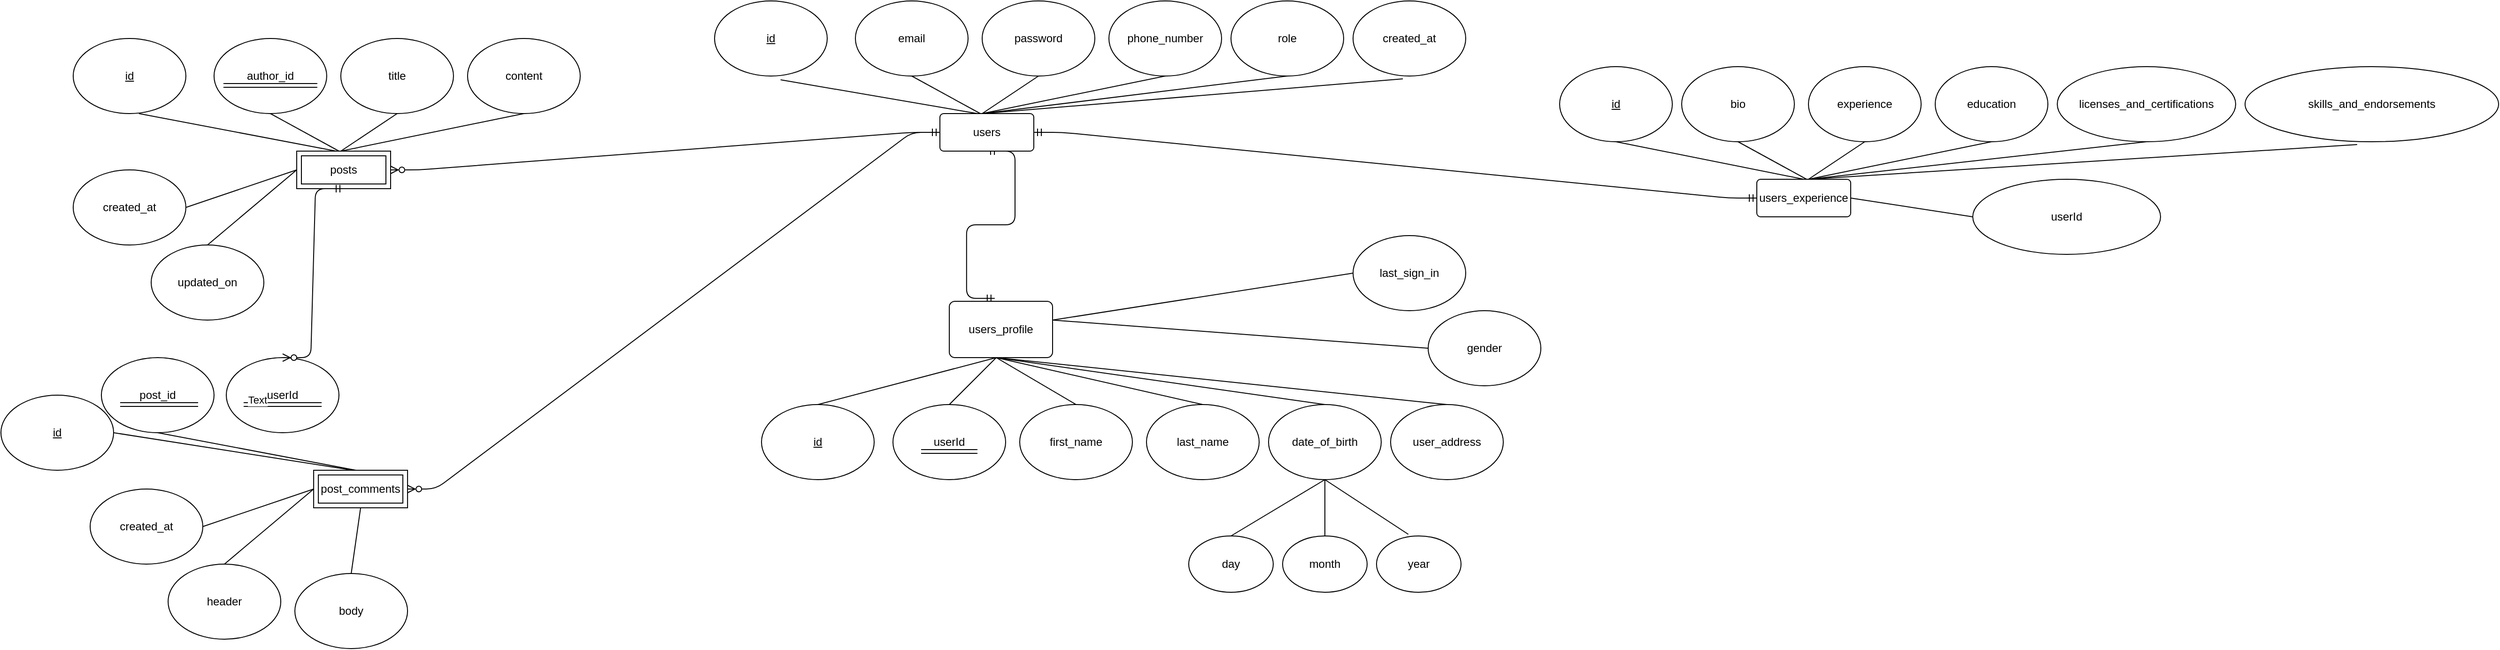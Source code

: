<mxfile version="14.8.0" type="github">
  <diagram id="6q4tsU580tilYGmx1aum" name="Page-1">
    <mxGraphModel dx="3133" dy="1253" grid="1" gridSize="10" guides="1" tooltips="1" connect="1" arrows="1" fold="1" page="1" pageScale="1" pageWidth="850" pageHeight="1100" math="0" shadow="0">
      <root>
        <mxCell id="0" />
        <mxCell id="1" parent="0" />
        <mxCell id="iszLBZIuRHCZ7AVI4ITR-2" value="&lt;u&gt;id&lt;/u&gt;" style="ellipse;whiteSpace=wrap;html=1;" vertex="1" parent="1">
          <mxGeometry x="20" y="80" width="120" height="80" as="geometry" />
        </mxCell>
        <mxCell id="iszLBZIuRHCZ7AVI4ITR-3" value="email" style="ellipse;whiteSpace=wrap;html=1;" vertex="1" parent="1">
          <mxGeometry x="170" y="80" width="120" height="80" as="geometry" />
        </mxCell>
        <mxCell id="iszLBZIuRHCZ7AVI4ITR-4" value="phone_number" style="ellipse;whiteSpace=wrap;html=1;" vertex="1" parent="1">
          <mxGeometry x="440" y="80" width="120" height="80" as="geometry" />
        </mxCell>
        <mxCell id="iszLBZIuRHCZ7AVI4ITR-5" value="password" style="ellipse;whiteSpace=wrap;html=1;" vertex="1" parent="1">
          <mxGeometry x="305" y="80" width="120" height="80" as="geometry" />
        </mxCell>
        <mxCell id="iszLBZIuRHCZ7AVI4ITR-6" value="role" style="ellipse;whiteSpace=wrap;html=1;" vertex="1" parent="1">
          <mxGeometry x="570" y="80" width="120" height="80" as="geometry" />
        </mxCell>
        <mxCell id="iszLBZIuRHCZ7AVI4ITR-7" value="created_at" style="ellipse;whiteSpace=wrap;html=1;" vertex="1" parent="1">
          <mxGeometry x="700" y="80" width="120" height="80" as="geometry" />
        </mxCell>
        <mxCell id="iszLBZIuRHCZ7AVI4ITR-10" value="" style="endArrow=none;html=1;entryX=0.586;entryY=1.05;entryDx=0;entryDy=0;entryPerimeter=0;" edge="1" parent="1" target="iszLBZIuRHCZ7AVI4ITR-2">
          <mxGeometry width="50" height="50" relative="1" as="geometry">
            <mxPoint x="300" y="200" as="sourcePoint" />
            <mxPoint x="350" y="150" as="targetPoint" />
          </mxGeometry>
        </mxCell>
        <mxCell id="iszLBZIuRHCZ7AVI4ITR-11" value="" style="endArrow=none;html=1;entryX=0.5;entryY=1;entryDx=0;entryDy=0;" edge="1" parent="1" target="iszLBZIuRHCZ7AVI4ITR-3">
          <mxGeometry width="50" height="50" relative="1" as="geometry">
            <mxPoint x="303.04" y="200" as="sourcePoint" />
            <mxPoint x="110.0" y="165.04" as="targetPoint" />
          </mxGeometry>
        </mxCell>
        <mxCell id="iszLBZIuRHCZ7AVI4ITR-12" value="" style="endArrow=none;html=1;entryX=0.5;entryY=1;entryDx=0;entryDy=0;" edge="1" parent="1" target="iszLBZIuRHCZ7AVI4ITR-5">
          <mxGeometry width="50" height="50" relative="1" as="geometry">
            <mxPoint x="305.0" y="200" as="sourcePoint" />
            <mxPoint x="231.96" y="160" as="targetPoint" />
          </mxGeometry>
        </mxCell>
        <mxCell id="iszLBZIuRHCZ7AVI4ITR-13" value="" style="endArrow=none;html=1;entryX=0.5;entryY=1;entryDx=0;entryDy=0;" edge="1" parent="1" target="iszLBZIuRHCZ7AVI4ITR-4">
          <mxGeometry width="50" height="50" relative="1" as="geometry">
            <mxPoint x="305" y="200" as="sourcePoint" />
            <mxPoint x="365" y="160" as="targetPoint" />
          </mxGeometry>
        </mxCell>
        <mxCell id="iszLBZIuRHCZ7AVI4ITR-14" value="" style="endArrow=none;html=1;entryX=0.5;entryY=1;entryDx=0;entryDy=0;" edge="1" parent="1" target="iszLBZIuRHCZ7AVI4ITR-6">
          <mxGeometry width="50" height="50" relative="1" as="geometry">
            <mxPoint x="305" y="200" as="sourcePoint" />
            <mxPoint x="500" y="160" as="targetPoint" />
          </mxGeometry>
        </mxCell>
        <mxCell id="iszLBZIuRHCZ7AVI4ITR-15" value="" style="endArrow=none;html=1;entryX=0.442;entryY=1.038;entryDx=0;entryDy=0;entryPerimeter=0;" edge="1" parent="1" target="iszLBZIuRHCZ7AVI4ITR-7">
          <mxGeometry width="50" height="50" relative="1" as="geometry">
            <mxPoint x="305" y="200" as="sourcePoint" />
            <mxPoint x="630" y="160" as="targetPoint" />
          </mxGeometry>
        </mxCell>
        <mxCell id="iszLBZIuRHCZ7AVI4ITR-16" value="&lt;u&gt;id&lt;/u&gt;" style="ellipse;whiteSpace=wrap;html=1;" vertex="1" parent="1">
          <mxGeometry x="920" y="150" width="120" height="80" as="geometry" />
        </mxCell>
        <mxCell id="iszLBZIuRHCZ7AVI4ITR-18" value="bio" style="ellipse;whiteSpace=wrap;html=1;" vertex="1" parent="1">
          <mxGeometry x="1050" y="150" width="120" height="80" as="geometry" />
        </mxCell>
        <mxCell id="iszLBZIuRHCZ7AVI4ITR-19" value="education" style="ellipse;whiteSpace=wrap;html=1;" vertex="1" parent="1">
          <mxGeometry x="1320" y="150" width="120" height="80" as="geometry" />
        </mxCell>
        <mxCell id="iszLBZIuRHCZ7AVI4ITR-20" value="experience" style="ellipse;whiteSpace=wrap;html=1;" vertex="1" parent="1">
          <mxGeometry x="1185" y="150" width="120" height="80" as="geometry" />
        </mxCell>
        <mxCell id="iszLBZIuRHCZ7AVI4ITR-21" value="licenses_and_certifications" style="ellipse;whiteSpace=wrap;html=1;" vertex="1" parent="1">
          <mxGeometry x="1450" y="150" width="190" height="80" as="geometry" />
        </mxCell>
        <mxCell id="iszLBZIuRHCZ7AVI4ITR-22" value="skills_and_endorsements" style="ellipse;whiteSpace=wrap;html=1;" vertex="1" parent="1">
          <mxGeometry x="1650" y="150" width="270" height="80" as="geometry" />
        </mxCell>
        <mxCell id="iszLBZIuRHCZ7AVI4ITR-23" value="" style="endArrow=none;html=1;entryX=0.5;entryY=1;entryDx=0;entryDy=0;" edge="1" parent="1" target="iszLBZIuRHCZ7AVI4ITR-16">
          <mxGeometry width="50" height="50" relative="1" as="geometry">
            <mxPoint x="1180" y="270" as="sourcePoint" />
            <mxPoint x="980" y="230" as="targetPoint" />
          </mxGeometry>
        </mxCell>
        <mxCell id="iszLBZIuRHCZ7AVI4ITR-24" value="" style="endArrow=none;html=1;entryX=0.5;entryY=1;entryDx=0;entryDy=0;" edge="1" parent="1" target="iszLBZIuRHCZ7AVI4ITR-18">
          <mxGeometry width="50" height="50" relative="1" as="geometry">
            <mxPoint x="1183.04" y="270" as="sourcePoint" />
            <mxPoint x="990" y="235.04" as="targetPoint" />
          </mxGeometry>
        </mxCell>
        <mxCell id="iszLBZIuRHCZ7AVI4ITR-25" value="" style="endArrow=none;html=1;entryX=0.5;entryY=1;entryDx=0;entryDy=0;" edge="1" parent="1" target="iszLBZIuRHCZ7AVI4ITR-20">
          <mxGeometry width="50" height="50" relative="1" as="geometry">
            <mxPoint x="1185" y="270" as="sourcePoint" />
            <mxPoint x="1111.96" y="230" as="targetPoint" />
          </mxGeometry>
        </mxCell>
        <mxCell id="iszLBZIuRHCZ7AVI4ITR-26" value="" style="endArrow=none;html=1;entryX=0.5;entryY=1;entryDx=0;entryDy=0;" edge="1" parent="1" target="iszLBZIuRHCZ7AVI4ITR-19">
          <mxGeometry width="50" height="50" relative="1" as="geometry">
            <mxPoint x="1185" y="270" as="sourcePoint" />
            <mxPoint x="1245" y="230" as="targetPoint" />
          </mxGeometry>
        </mxCell>
        <mxCell id="iszLBZIuRHCZ7AVI4ITR-27" value="" style="endArrow=none;html=1;entryX=0.5;entryY=1;entryDx=0;entryDy=0;" edge="1" parent="1" target="iszLBZIuRHCZ7AVI4ITR-21">
          <mxGeometry width="50" height="50" relative="1" as="geometry">
            <mxPoint x="1185" y="270" as="sourcePoint" />
            <mxPoint x="1380" y="230" as="targetPoint" />
          </mxGeometry>
        </mxCell>
        <mxCell id="iszLBZIuRHCZ7AVI4ITR-28" value="" style="endArrow=none;html=1;entryX=0.442;entryY=1.038;entryDx=0;entryDy=0;entryPerimeter=0;" edge="1" parent="1" target="iszLBZIuRHCZ7AVI4ITR-22">
          <mxGeometry width="50" height="50" relative="1" as="geometry">
            <mxPoint x="1185" y="270" as="sourcePoint" />
            <mxPoint x="1510" y="230" as="targetPoint" />
          </mxGeometry>
        </mxCell>
        <mxCell id="iszLBZIuRHCZ7AVI4ITR-29" value="userId" style="ellipse;whiteSpace=wrap;html=1;" vertex="1" parent="1">
          <mxGeometry x="1360" y="270" width="200" height="80" as="geometry" />
        </mxCell>
        <mxCell id="iszLBZIuRHCZ7AVI4ITR-32" value="" style="endArrow=none;html=1;entryX=0;entryY=0.5;entryDx=0;entryDy=0;exitX=1;exitY=0.5;exitDx=0;exitDy=0;" edge="1" parent="1" source="iszLBZIuRHCZ7AVI4ITR-80" target="iszLBZIuRHCZ7AVI4ITR-29">
          <mxGeometry width="50" height="50" relative="1" as="geometry">
            <mxPoint x="1240.0" y="310" as="sourcePoint" />
            <mxPoint x="1290" y="270" as="targetPoint" />
          </mxGeometry>
        </mxCell>
        <mxCell id="iszLBZIuRHCZ7AVI4ITR-36" value="&lt;u&gt;id&lt;/u&gt;" style="ellipse;whiteSpace=wrap;html=1;" vertex="1" parent="1">
          <mxGeometry x="70" y="510" width="120" height="80" as="geometry" />
        </mxCell>
        <mxCell id="iszLBZIuRHCZ7AVI4ITR-37" value="userId" style="ellipse;whiteSpace=wrap;html=1;" vertex="1" parent="1">
          <mxGeometry x="210" y="510" width="120" height="80" as="geometry" />
        </mxCell>
        <mxCell id="iszLBZIuRHCZ7AVI4ITR-38" value="last_name" style="ellipse;whiteSpace=wrap;html=1;" vertex="1" parent="1">
          <mxGeometry x="480" y="510" width="120" height="80" as="geometry" />
        </mxCell>
        <mxCell id="iszLBZIuRHCZ7AVI4ITR-39" value="first_name" style="ellipse;whiteSpace=wrap;html=1;" vertex="1" parent="1">
          <mxGeometry x="345" y="510" width="120" height="80" as="geometry" />
        </mxCell>
        <mxCell id="iszLBZIuRHCZ7AVI4ITR-40" value="date_of_birth" style="ellipse;whiteSpace=wrap;html=1;" vertex="1" parent="1">
          <mxGeometry x="610" y="510" width="120" height="80" as="geometry" />
        </mxCell>
        <mxCell id="iszLBZIuRHCZ7AVI4ITR-41" value="user_address" style="ellipse;whiteSpace=wrap;html=1;" vertex="1" parent="1">
          <mxGeometry x="740" y="510" width="120" height="80" as="geometry" />
        </mxCell>
        <mxCell id="iszLBZIuRHCZ7AVI4ITR-42" value="" style="endArrow=none;html=1;entryX=0.5;entryY=0;entryDx=0;entryDy=0;exitX=0.5;exitY=1;exitDx=0;exitDy=0;" edge="1" parent="1" target="iszLBZIuRHCZ7AVI4ITR-36">
          <mxGeometry width="50" height="50" relative="1" as="geometry">
            <mxPoint x="320" y="460" as="sourcePoint" />
            <mxPoint x="390" y="580" as="targetPoint" />
          </mxGeometry>
        </mxCell>
        <mxCell id="iszLBZIuRHCZ7AVI4ITR-43" value="" style="endArrow=none;html=1;entryX=0.5;entryY=1;entryDx=0;entryDy=0;exitX=0.5;exitY=0;exitDx=0;exitDy=0;" edge="1" parent="1" source="iszLBZIuRHCZ7AVI4ITR-37">
          <mxGeometry width="50" height="50" relative="1" as="geometry">
            <mxPoint x="343.04" y="630" as="sourcePoint" />
            <mxPoint x="320" y="460" as="targetPoint" />
          </mxGeometry>
        </mxCell>
        <mxCell id="iszLBZIuRHCZ7AVI4ITR-44" value="" style="endArrow=none;html=1;entryX=0.5;entryY=0;entryDx=0;entryDy=0;exitX=0.5;exitY=1;exitDx=0;exitDy=0;" edge="1" parent="1" target="iszLBZIuRHCZ7AVI4ITR-39">
          <mxGeometry width="50" height="50" relative="1" as="geometry">
            <mxPoint x="320" y="460" as="sourcePoint" />
            <mxPoint x="271.96" y="590" as="targetPoint" />
          </mxGeometry>
        </mxCell>
        <mxCell id="iszLBZIuRHCZ7AVI4ITR-45" value="" style="endArrow=none;html=1;entryX=0.5;entryY=0;entryDx=0;entryDy=0;" edge="1" parent="1" target="iszLBZIuRHCZ7AVI4ITR-38">
          <mxGeometry width="50" height="50" relative="1" as="geometry">
            <mxPoint x="320" y="460" as="sourcePoint" />
            <mxPoint x="405" y="590" as="targetPoint" />
          </mxGeometry>
        </mxCell>
        <mxCell id="iszLBZIuRHCZ7AVI4ITR-46" value="" style="endArrow=none;html=1;entryX=0.5;entryY=0;entryDx=0;entryDy=0;exitX=0.5;exitY=1;exitDx=0;exitDy=0;" edge="1" parent="1" target="iszLBZIuRHCZ7AVI4ITR-40">
          <mxGeometry width="50" height="50" relative="1" as="geometry">
            <mxPoint x="320" y="460" as="sourcePoint" />
            <mxPoint x="540" y="590" as="targetPoint" />
          </mxGeometry>
        </mxCell>
        <mxCell id="iszLBZIuRHCZ7AVI4ITR-47" value="" style="endArrow=none;html=1;entryX=0.5;entryY=0;entryDx=0;entryDy=0;exitX=0.5;exitY=1;exitDx=0;exitDy=0;" edge="1" parent="1" target="iszLBZIuRHCZ7AVI4ITR-41">
          <mxGeometry width="50" height="50" relative="1" as="geometry">
            <mxPoint x="320" y="460" as="sourcePoint" />
            <mxPoint x="670" y="590" as="targetPoint" />
          </mxGeometry>
        </mxCell>
        <mxCell id="iszLBZIuRHCZ7AVI4ITR-49" value="" style="shape=link;html=1;" edge="1" parent="1">
          <mxGeometry width="100" relative="1" as="geometry">
            <mxPoint x="240" y="560" as="sourcePoint" />
            <mxPoint x="300" y="560" as="targetPoint" />
          </mxGeometry>
        </mxCell>
        <mxCell id="iszLBZIuRHCZ7AVI4ITR-51" value="gender" style="ellipse;whiteSpace=wrap;html=1;" vertex="1" parent="1">
          <mxGeometry x="780" y="410" width="120" height="80" as="geometry" />
        </mxCell>
        <mxCell id="iszLBZIuRHCZ7AVI4ITR-52" value="" style="endArrow=none;html=1;entryX=0.5;entryY=0;entryDx=0;entryDy=0;exitX=1;exitY=0.5;exitDx=0;exitDy=0;" edge="1" parent="1">
          <mxGeometry width="50" height="50" relative="1" as="geometry">
            <mxPoint x="380" y="420" as="sourcePoint" />
            <mxPoint x="780" y="450" as="targetPoint" />
          </mxGeometry>
        </mxCell>
        <mxCell id="iszLBZIuRHCZ7AVI4ITR-53" value="last_sign_in" style="ellipse;whiteSpace=wrap;html=1;" vertex="1" parent="1">
          <mxGeometry x="700" y="330" width="120" height="80" as="geometry" />
        </mxCell>
        <mxCell id="iszLBZIuRHCZ7AVI4ITR-54" value="" style="endArrow=none;html=1;entryX=0;entryY=0.5;entryDx=0;entryDy=0;exitX=1;exitY=0.5;exitDx=0;exitDy=0;" edge="1" parent="1" target="iszLBZIuRHCZ7AVI4ITR-53">
          <mxGeometry width="50" height="50" relative="1" as="geometry">
            <mxPoint x="380" y="420" as="sourcePoint" />
            <mxPoint x="790" y="460" as="targetPoint" />
          </mxGeometry>
        </mxCell>
        <mxCell id="iszLBZIuRHCZ7AVI4ITR-55" value="day" style="ellipse;whiteSpace=wrap;html=1;" vertex="1" parent="1">
          <mxGeometry x="525" y="650" width="90" height="60" as="geometry" />
        </mxCell>
        <mxCell id="iszLBZIuRHCZ7AVI4ITR-56" value="year" style="ellipse;whiteSpace=wrap;html=1;" vertex="1" parent="1">
          <mxGeometry x="725" y="650" width="90" height="60" as="geometry" />
        </mxCell>
        <mxCell id="iszLBZIuRHCZ7AVI4ITR-57" value="month" style="ellipse;whiteSpace=wrap;html=1;" vertex="1" parent="1">
          <mxGeometry x="625" y="650" width="90" height="60" as="geometry" />
        </mxCell>
        <mxCell id="iszLBZIuRHCZ7AVI4ITR-58" value="" style="endArrow=none;html=1;entryX=0.5;entryY=1;entryDx=0;entryDy=0;exitX=0.5;exitY=0;exitDx=0;exitDy=0;" edge="1" parent="1" source="iszLBZIuRHCZ7AVI4ITR-55" target="iszLBZIuRHCZ7AVI4ITR-40">
          <mxGeometry width="50" height="50" relative="1" as="geometry">
            <mxPoint x="550" y="610" as="sourcePoint" />
            <mxPoint x="600" y="560" as="targetPoint" />
          </mxGeometry>
        </mxCell>
        <mxCell id="iszLBZIuRHCZ7AVI4ITR-59" value="" style="endArrow=none;html=1;entryX=0.5;entryY=1;entryDx=0;entryDy=0;" edge="1" parent="1" source="iszLBZIuRHCZ7AVI4ITR-57" target="iszLBZIuRHCZ7AVI4ITR-40">
          <mxGeometry width="50" height="50" relative="1" as="geometry">
            <mxPoint x="580" y="660" as="sourcePoint" />
            <mxPoint x="680" y="600" as="targetPoint" />
          </mxGeometry>
        </mxCell>
        <mxCell id="iszLBZIuRHCZ7AVI4ITR-60" value="" style="endArrow=none;html=1;entryX=0.5;entryY=1;entryDx=0;entryDy=0;exitX=0.376;exitY=-0.029;exitDx=0;exitDy=0;exitPerimeter=0;" edge="1" parent="1" source="iszLBZIuRHCZ7AVI4ITR-56" target="iszLBZIuRHCZ7AVI4ITR-40">
          <mxGeometry width="50" height="50" relative="1" as="geometry">
            <mxPoint x="680" y="660" as="sourcePoint" />
            <mxPoint x="680" y="600" as="targetPoint" />
          </mxGeometry>
        </mxCell>
        <mxCell id="iszLBZIuRHCZ7AVI4ITR-61" value="" style="edgeStyle=entityRelationEdgeStyle;fontSize=12;html=1;endArrow=ERmandOne;startArrow=ERmandOne;entryX=0.44;entryY=-0.052;entryDx=0;entryDy=0;exitX=0.5;exitY=1;exitDx=0;exitDy=0;entryPerimeter=0;" edge="1" parent="1" source="iszLBZIuRHCZ7AVI4ITR-76" target="iszLBZIuRHCZ7AVI4ITR-85">
          <mxGeometry width="100" height="100" relative="1" as="geometry">
            <mxPoint x="300" y="280" as="sourcePoint" />
            <mxPoint x="320" y="380" as="targetPoint" />
          </mxGeometry>
        </mxCell>
        <mxCell id="iszLBZIuRHCZ7AVI4ITR-62" value="" style="edgeStyle=entityRelationEdgeStyle;fontSize=12;html=1;endArrow=ERmandOne;startArrow=ERmandOne;entryX=0;entryY=0.5;entryDx=0;entryDy=0;exitX=1;exitY=0.5;exitDx=0;exitDy=0;" edge="1" parent="1" source="iszLBZIuRHCZ7AVI4ITR-76" target="iszLBZIuRHCZ7AVI4ITR-80">
          <mxGeometry width="100" height="100" relative="1" as="geometry">
            <mxPoint x="360" y="240" as="sourcePoint" />
            <mxPoint x="1120.0" y="310" as="targetPoint" />
          </mxGeometry>
        </mxCell>
        <mxCell id="iszLBZIuRHCZ7AVI4ITR-64" value="&lt;u&gt;id&lt;/u&gt;" style="ellipse;whiteSpace=wrap;html=1;" vertex="1" parent="1">
          <mxGeometry x="-663.04" y="120" width="120" height="80" as="geometry" />
        </mxCell>
        <mxCell id="iszLBZIuRHCZ7AVI4ITR-65" value="author_id" style="ellipse;whiteSpace=wrap;html=1;" vertex="1" parent="1">
          <mxGeometry x="-513.04" y="120" width="120" height="80" as="geometry" />
        </mxCell>
        <mxCell id="iszLBZIuRHCZ7AVI4ITR-66" value="content" style="ellipse;whiteSpace=wrap;html=1;" vertex="1" parent="1">
          <mxGeometry x="-243.04" y="120" width="120" height="80" as="geometry" />
        </mxCell>
        <mxCell id="iszLBZIuRHCZ7AVI4ITR-67" value="title" style="ellipse;whiteSpace=wrap;html=1;" vertex="1" parent="1">
          <mxGeometry x="-378.04" y="120" width="120" height="80" as="geometry" />
        </mxCell>
        <mxCell id="iszLBZIuRHCZ7AVI4ITR-68" value="created_at" style="ellipse;whiteSpace=wrap;html=1;" vertex="1" parent="1">
          <mxGeometry x="-663.04" y="260" width="120" height="80" as="geometry" />
        </mxCell>
        <mxCell id="iszLBZIuRHCZ7AVI4ITR-69" value="" style="endArrow=none;html=1;" edge="1" parent="1">
          <mxGeometry width="50" height="50" relative="1" as="geometry">
            <mxPoint x="-383.04" y="240.0" as="sourcePoint" />
            <mxPoint x="-593" y="200" as="targetPoint" />
          </mxGeometry>
        </mxCell>
        <mxCell id="iszLBZIuRHCZ7AVI4ITR-70" value="" style="endArrow=none;html=1;entryX=0.5;entryY=1;entryDx=0;entryDy=0;" edge="1" parent="1" target="iszLBZIuRHCZ7AVI4ITR-65">
          <mxGeometry width="50" height="50" relative="1" as="geometry">
            <mxPoint x="-380" y="240.0" as="sourcePoint" />
            <mxPoint x="-573.04" y="205.04" as="targetPoint" />
          </mxGeometry>
        </mxCell>
        <mxCell id="iszLBZIuRHCZ7AVI4ITR-71" value="" style="endArrow=none;html=1;entryX=0.5;entryY=1;entryDx=0;entryDy=0;" edge="1" parent="1" target="iszLBZIuRHCZ7AVI4ITR-67">
          <mxGeometry width="50" height="50" relative="1" as="geometry">
            <mxPoint x="-378.04" y="240.0" as="sourcePoint" />
            <mxPoint x="-451.08" y="200" as="targetPoint" />
          </mxGeometry>
        </mxCell>
        <mxCell id="iszLBZIuRHCZ7AVI4ITR-72" value="" style="endArrow=none;html=1;entryX=0.5;entryY=1;entryDx=0;entryDy=0;" edge="1" parent="1" target="iszLBZIuRHCZ7AVI4ITR-66">
          <mxGeometry width="50" height="50" relative="1" as="geometry">
            <mxPoint x="-378.04" y="240.0" as="sourcePoint" />
            <mxPoint x="-318.04" y="200" as="targetPoint" />
          </mxGeometry>
        </mxCell>
        <mxCell id="iszLBZIuRHCZ7AVI4ITR-73" value="" style="endArrow=none;html=1;entryX=1;entryY=0.5;entryDx=0;entryDy=0;exitX=0;exitY=0.5;exitDx=0;exitDy=0;" edge="1" parent="1" target="iszLBZIuRHCZ7AVI4ITR-68" source="iszLBZIuRHCZ7AVI4ITR-75">
          <mxGeometry width="50" height="50" relative="1" as="geometry">
            <mxPoint x="-378.04" y="240.0" as="sourcePoint" />
            <mxPoint x="-183.04" y="200" as="targetPoint" />
          </mxGeometry>
        </mxCell>
        <mxCell id="iszLBZIuRHCZ7AVI4ITR-75" value="posts" style="shape=ext;margin=3;double=1;whiteSpace=wrap;html=1;align=center;" vertex="1" parent="1">
          <mxGeometry x="-425" y="240" width="100" height="40" as="geometry" />
        </mxCell>
        <mxCell id="iszLBZIuRHCZ7AVI4ITR-76" value="users" style="rounded=1;arcSize=10;whiteSpace=wrap;html=1;align=center;" vertex="1" parent="1">
          <mxGeometry x="260" y="200" width="100" height="40" as="geometry" />
        </mxCell>
        <mxCell id="iszLBZIuRHCZ7AVI4ITR-80" value="users_experience" style="rounded=1;arcSize=10;whiteSpace=wrap;html=1;align=center;" vertex="1" parent="1">
          <mxGeometry x="1130" y="270" width="100" height="40" as="geometry" />
        </mxCell>
        <mxCell id="iszLBZIuRHCZ7AVI4ITR-85" value="users_profile" style="rounded=1;arcSize=10;whiteSpace=wrap;html=1;align=center;" vertex="1" parent="1">
          <mxGeometry x="270" y="400" width="110" height="60" as="geometry" />
        </mxCell>
        <mxCell id="iszLBZIuRHCZ7AVI4ITR-86" value="" style="shape=link;html=1;" edge="1" parent="1">
          <mxGeometry width="100" relative="1" as="geometry">
            <mxPoint x="-503.04" y="170" as="sourcePoint" />
            <mxPoint x="-403.04" y="170" as="targetPoint" />
          </mxGeometry>
        </mxCell>
        <mxCell id="iszLBZIuRHCZ7AVI4ITR-88" value="updated_on" style="ellipse;whiteSpace=wrap;html=1;" vertex="1" parent="1">
          <mxGeometry x="-580" y="340" width="120" height="80" as="geometry" />
        </mxCell>
        <mxCell id="iszLBZIuRHCZ7AVI4ITR-89" value="" style="endArrow=none;html=1;entryX=0.5;entryY=0;entryDx=0;entryDy=0;exitX=0;exitY=0.5;exitDx=0;exitDy=0;" edge="1" parent="1" source="iszLBZIuRHCZ7AVI4ITR-75" target="iszLBZIuRHCZ7AVI4ITR-88">
          <mxGeometry width="50" height="50" relative="1" as="geometry">
            <mxPoint x="-415.0" y="270" as="sourcePoint" />
            <mxPoint x="-533.04" y="310" as="targetPoint" />
          </mxGeometry>
        </mxCell>
        <mxCell id="iszLBZIuRHCZ7AVI4ITR-91" value="&lt;u&gt;id&lt;/u&gt;" style="ellipse;whiteSpace=wrap;html=1;" vertex="1" parent="1">
          <mxGeometry x="-740" y="500" width="120" height="80" as="geometry" />
        </mxCell>
        <mxCell id="iszLBZIuRHCZ7AVI4ITR-92" value="post_id" style="ellipse;whiteSpace=wrap;html=1;" vertex="1" parent="1">
          <mxGeometry x="-633.04" y="460" width="120" height="80" as="geometry" />
        </mxCell>
        <mxCell id="iszLBZIuRHCZ7AVI4ITR-94" value="body" style="ellipse;whiteSpace=wrap;html=1;" vertex="1" parent="1">
          <mxGeometry x="-426.96" y="690" width="120" height="80" as="geometry" />
        </mxCell>
        <mxCell id="iszLBZIuRHCZ7AVI4ITR-95" value="created_at" style="ellipse;whiteSpace=wrap;html=1;" vertex="1" parent="1">
          <mxGeometry x="-645" y="600" width="120" height="80" as="geometry" />
        </mxCell>
        <mxCell id="iszLBZIuRHCZ7AVI4ITR-96" value="" style="endArrow=none;html=1;entryX=1;entryY=0.5;entryDx=0;entryDy=0;" edge="1" parent="1" target="iszLBZIuRHCZ7AVI4ITR-91">
          <mxGeometry width="50" height="50" relative="1" as="geometry">
            <mxPoint x="-365.0" y="580.0" as="sourcePoint" />
            <mxPoint x="-574.96" y="540" as="targetPoint" />
          </mxGeometry>
        </mxCell>
        <mxCell id="iszLBZIuRHCZ7AVI4ITR-97" value="" style="endArrow=none;html=1;entryX=0.5;entryY=1;entryDx=0;entryDy=0;" edge="1" parent="1" target="iszLBZIuRHCZ7AVI4ITR-92">
          <mxGeometry width="50" height="50" relative="1" as="geometry">
            <mxPoint x="-361.96" y="580.0" as="sourcePoint" />
            <mxPoint x="-555" y="545.04" as="targetPoint" />
          </mxGeometry>
        </mxCell>
        <mxCell id="iszLBZIuRHCZ7AVI4ITR-98" value="" style="endArrow=none;html=1;entryX=0.5;entryY=0;entryDx=0;entryDy=0;exitX=0.5;exitY=1;exitDx=0;exitDy=0;" edge="1" parent="1" target="iszLBZIuRHCZ7AVI4ITR-94" source="iszLBZIuRHCZ7AVI4ITR-101">
          <mxGeometry width="50" height="50" relative="1" as="geometry">
            <mxPoint x="-360.0" y="580.0" as="sourcePoint" />
            <mxPoint x="-433.04" y="540" as="targetPoint" />
          </mxGeometry>
        </mxCell>
        <mxCell id="iszLBZIuRHCZ7AVI4ITR-100" value="" style="endArrow=none;html=1;entryX=1;entryY=0.5;entryDx=0;entryDy=0;exitX=0;exitY=0.5;exitDx=0;exitDy=0;" edge="1" parent="1" source="iszLBZIuRHCZ7AVI4ITR-101" target="iszLBZIuRHCZ7AVI4ITR-95">
          <mxGeometry width="50" height="50" relative="1" as="geometry">
            <mxPoint x="-360.0" y="580.0" as="sourcePoint" />
            <mxPoint x="-165.0" y="540" as="targetPoint" />
          </mxGeometry>
        </mxCell>
        <mxCell id="iszLBZIuRHCZ7AVI4ITR-101" value="post_comments" style="shape=ext;margin=3;double=1;whiteSpace=wrap;html=1;align=center;" vertex="1" parent="1">
          <mxGeometry x="-406.96" y="580" width="100" height="40" as="geometry" />
        </mxCell>
        <mxCell id="iszLBZIuRHCZ7AVI4ITR-102" value="" style="shape=link;html=1;" edge="1" parent="1">
          <mxGeometry width="100" relative="1" as="geometry">
            <mxPoint x="-613.04" y="510" as="sourcePoint" />
            <mxPoint x="-530" y="510" as="targetPoint" />
          </mxGeometry>
        </mxCell>
        <mxCell id="iszLBZIuRHCZ7AVI4ITR-103" value="header" style="ellipse;whiteSpace=wrap;html=1;" vertex="1" parent="1">
          <mxGeometry x="-561.96" y="680" width="120" height="80" as="geometry" />
        </mxCell>
        <mxCell id="iszLBZIuRHCZ7AVI4ITR-104" value="" style="endArrow=none;html=1;entryX=0.5;entryY=0;entryDx=0;entryDy=0;exitX=0;exitY=0.5;exitDx=0;exitDy=0;" edge="1" parent="1" source="iszLBZIuRHCZ7AVI4ITR-101" target="iszLBZIuRHCZ7AVI4ITR-103">
          <mxGeometry width="50" height="50" relative="1" as="geometry">
            <mxPoint x="-396.96" y="610" as="sourcePoint" />
            <mxPoint x="-515.0" y="650" as="targetPoint" />
          </mxGeometry>
        </mxCell>
        <mxCell id="iszLBZIuRHCZ7AVI4ITR-105" value="userId" style="ellipse;whiteSpace=wrap;html=1;" vertex="1" parent="1">
          <mxGeometry x="-500.0" y="460" width="120" height="80" as="geometry" />
        </mxCell>
        <mxCell id="iszLBZIuRHCZ7AVI4ITR-106" value="" style="shape=link;html=1;" edge="1" parent="1">
          <mxGeometry width="100" relative="1" as="geometry">
            <mxPoint x="-481.52" y="510" as="sourcePoint" />
            <mxPoint x="-398.48" y="510" as="targetPoint" />
          </mxGeometry>
        </mxCell>
        <mxCell id="iszLBZIuRHCZ7AVI4ITR-107" value="Text" style="edgeLabel;html=1;align=center;verticalAlign=middle;resizable=0;points=[];" vertex="1" connectable="0" parent="iszLBZIuRHCZ7AVI4ITR-106">
          <mxGeometry x="-0.663" y="5" relative="1" as="geometry">
            <mxPoint as="offset" />
          </mxGeometry>
        </mxCell>
        <mxCell id="iszLBZIuRHCZ7AVI4ITR-108" value="" style="edgeStyle=entityRelationEdgeStyle;fontSize=12;html=1;endArrow=ERzeroToMany;startArrow=ERmandOne;entryX=1;entryY=0.5;entryDx=0;entryDy=0;exitX=0;exitY=0.5;exitDx=0;exitDy=0;" edge="1" parent="1" source="iszLBZIuRHCZ7AVI4ITR-76" target="iszLBZIuRHCZ7AVI4ITR-75">
          <mxGeometry width="100" height="100" relative="1" as="geometry">
            <mxPoint x="-180" y="300" as="sourcePoint" />
            <mxPoint x="-80" y="200" as="targetPoint" />
          </mxGeometry>
        </mxCell>
        <mxCell id="iszLBZIuRHCZ7AVI4ITR-110" value="" style="edgeStyle=entityRelationEdgeStyle;fontSize=12;html=1;endArrow=ERzeroToMany;startArrow=ERmandOne;entryX=1;entryY=0.5;entryDx=0;entryDy=0;exitX=0;exitY=0.5;exitDx=0;exitDy=0;" edge="1" parent="1" source="iszLBZIuRHCZ7AVI4ITR-76" target="iszLBZIuRHCZ7AVI4ITR-101">
          <mxGeometry width="100" height="100" relative="1" as="geometry">
            <mxPoint x="240" y="310" as="sourcePoint" />
            <mxPoint x="-345.0" y="350" as="targetPoint" />
          </mxGeometry>
        </mxCell>
        <mxCell id="iszLBZIuRHCZ7AVI4ITR-113" value="" style="edgeStyle=entityRelationEdgeStyle;fontSize=12;html=1;endArrow=ERzeroToMany;startArrow=ERmandOne;exitX=0.5;exitY=1;exitDx=0;exitDy=0;entryX=0.5;entryY=0;entryDx=0;entryDy=0;" edge="1" parent="1" source="iszLBZIuRHCZ7AVI4ITR-75" target="iszLBZIuRHCZ7AVI4ITR-105">
          <mxGeometry width="100" height="100" relative="1" as="geometry">
            <mxPoint x="-290" y="360" as="sourcePoint" />
            <mxPoint x="-190" y="260" as="targetPoint" />
          </mxGeometry>
        </mxCell>
      </root>
    </mxGraphModel>
  </diagram>
</mxfile>
